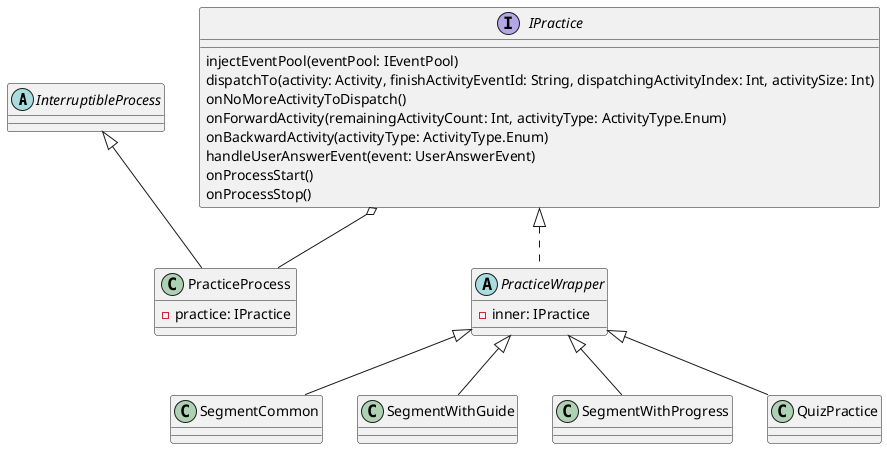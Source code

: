 @startuml

abstract class InterruptibleProcess
class PracticeProcess extends InterruptibleProcess{
- practice: IPractice
}

interface IPractice {
    injectEventPool(eventPool: IEventPool)
    dispatchTo(activity: Activity, finishActivityEventId: String, dispatchingActivityIndex: Int, activitySize: Int)
    onNoMoreActivityToDispatch()
    onForwardActivity(remainingActivityCount: Int, activityType: ActivityType.Enum)
    onBackwardActivity(activityType: ActivityType.Enum)
    handleUserAnswerEvent(event: UserAnswerEvent)
    onProcessStart()
    onProcessStop()
}

abstract class PracticeWrapper{
- inner: IPractice
}

IPractice <|.. PracticeWrapper

class SegmentCommon extends PracticeWrapper
class SegmentWithGuide extends PracticeWrapper
class SegmentWithProgress extends PracticeWrapper
class QuizPractice extends PracticeWrapper

IPractice o-- PracticeProcess

@enduml